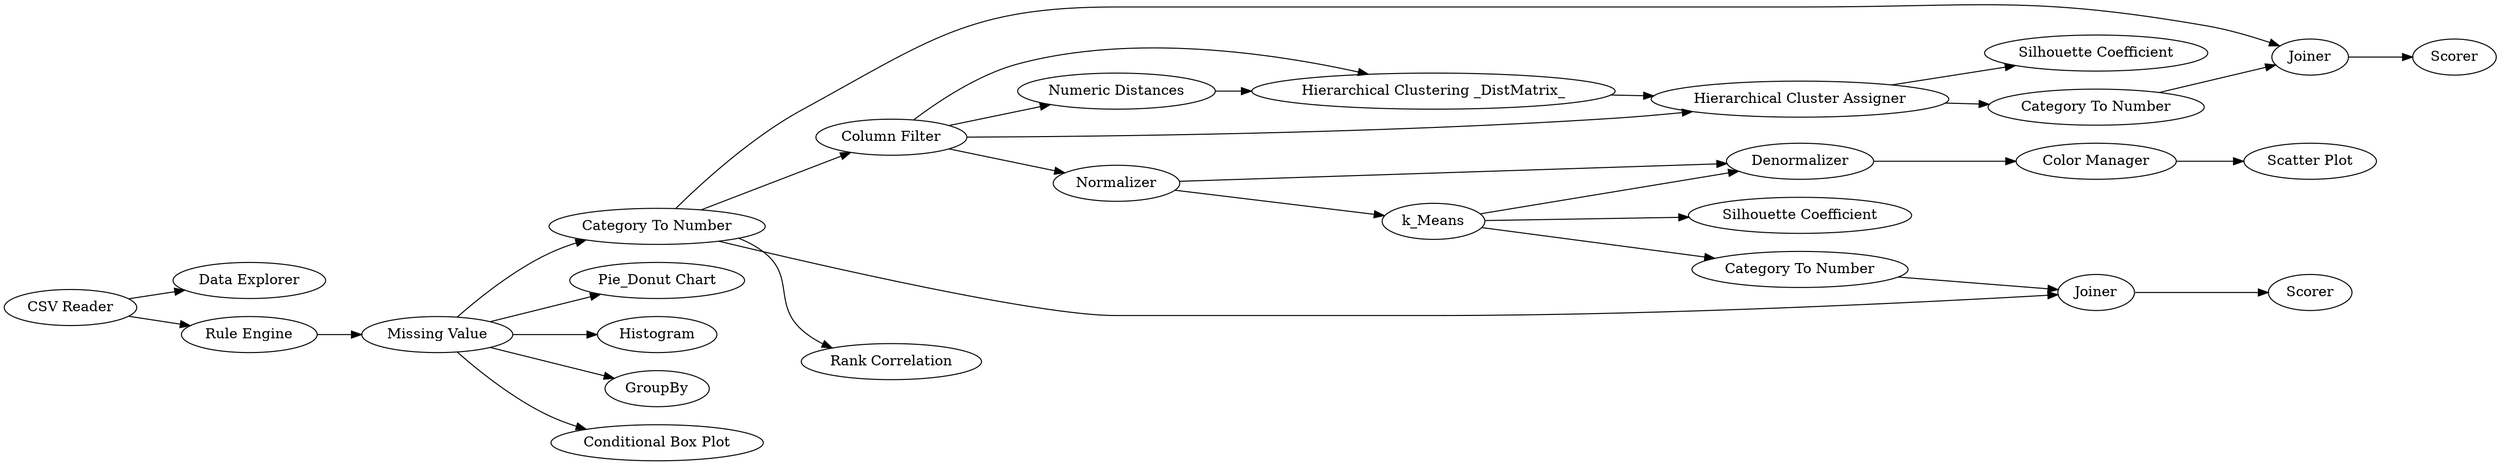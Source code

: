 digraph {
	1 [label="CSV Reader"]
	2 [label="Data Explorer"]
	3 [label="Missing Value"]
	4 [label="Category To Number"]
	5 [label="Column Filter"]
	6 [label=Normalizer]
	17 [label="Hierarchical Clustering _DistMatrix_"]
	18 [label="Hierarchical Cluster Assigner"]
	19 [label="Numeric Distances"]
	49 [label="Silhouette Coefficient"]
	52 [label="Category To Number"]
	55 [label=Joiner]
	65 [label=Scorer]
	67 [label="Pie_Donut Chart"]
	68 [label=Histogram]
	71 [label=GroupBy]
	72 [label="Rule Engine"]
	74 [label="Conditional Box Plot"]
	75 [label="Category To Number"]
	76 [label=Joiner]
	77 [label=Scorer]
	78 [label="Rank Correlation"]
	84 [label=Denormalizer]
	87 [label="Scatter Plot"]
	88 [label="Color Manager"]
	89 [label=k_Means]
	90 [label="Silhouette Coefficient"]
	1 -> 2
	1 -> 72
	3 -> 67
	3 -> 71
	3 -> 4
	3 -> 68
	3 -> 74
	4 -> 5
	4 -> 76
	4 -> 78
	4 -> 55
	5 -> 6
	5 -> 19
	5 -> 17
	5 -> 18
	6 -> 84
	6 -> 89
	17 -> 18
	18 -> 49
	18 -> 52
	19 -> 17
	52 -> 55
	55 -> 65
	72 -> 3
	75 -> 76
	76 -> 77
	84 -> 88
	88 -> 87
	89 -> 90
	89 -> 84
	89 -> 75
	rankdir=LR
}

